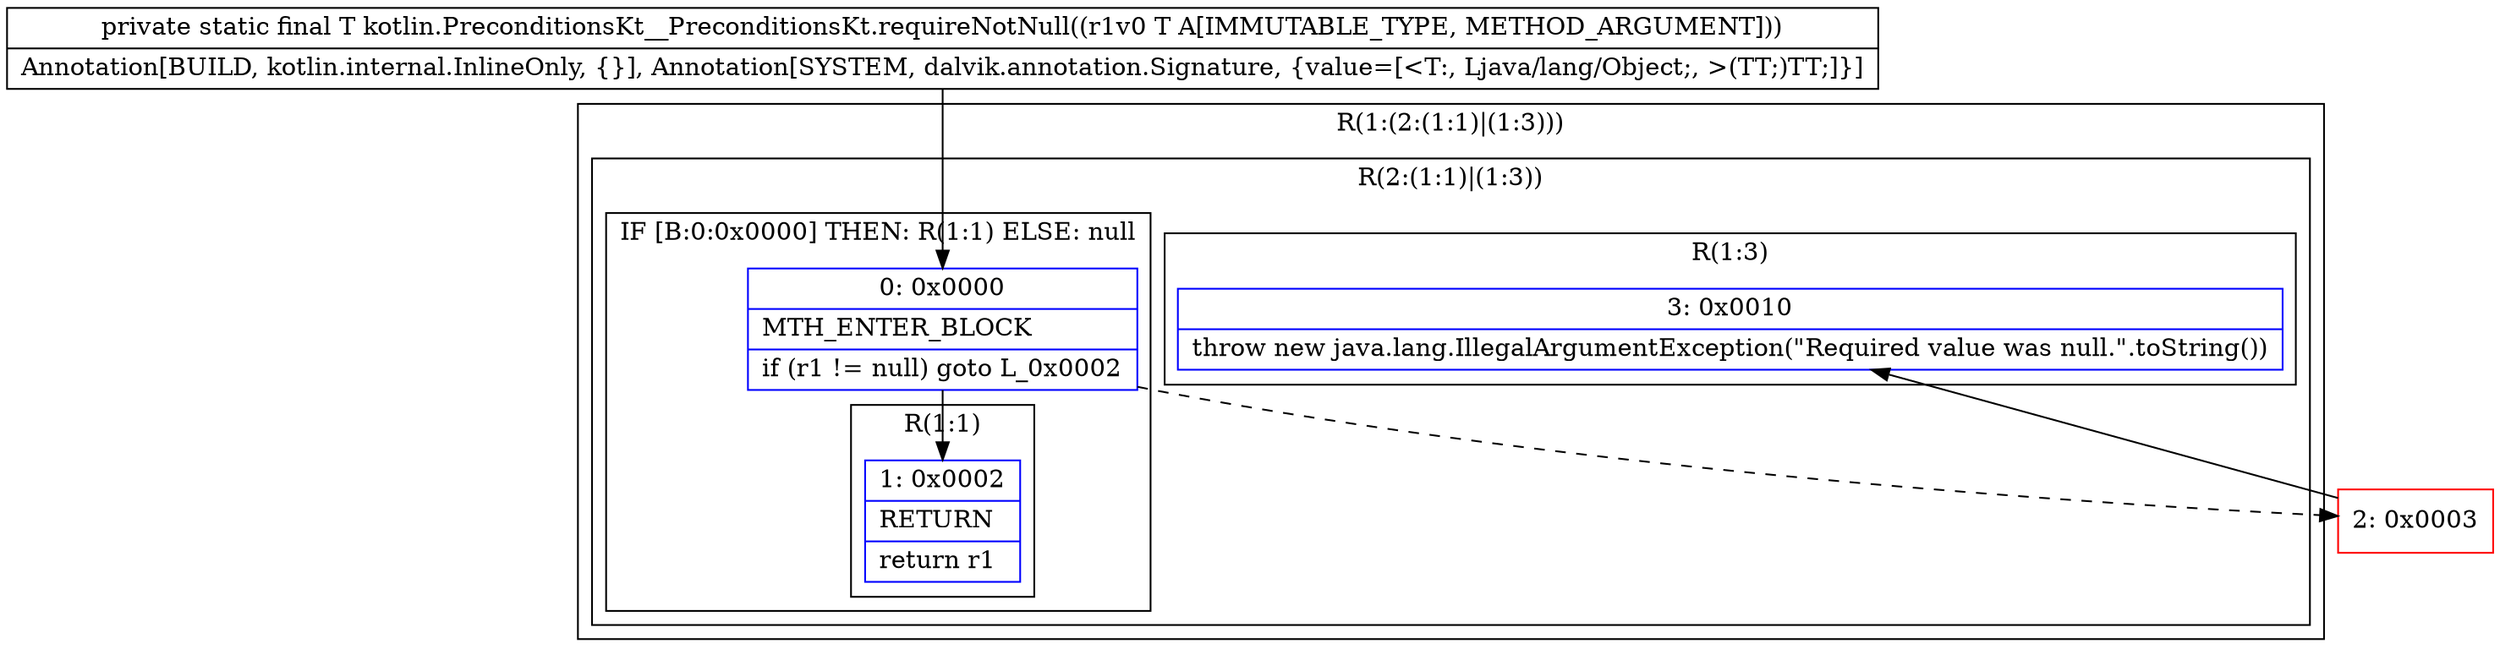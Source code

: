 digraph "CFG forkotlin.PreconditionsKt__PreconditionsKt.requireNotNull(Ljava\/lang\/Object;)Ljava\/lang\/Object;" {
subgraph cluster_Region_1587372049 {
label = "R(1:(2:(1:1)|(1:3)))";
node [shape=record,color=blue];
subgraph cluster_Region_2053581614 {
label = "R(2:(1:1)|(1:3))";
node [shape=record,color=blue];
subgraph cluster_IfRegion_30363933 {
label = "IF [B:0:0x0000] THEN: R(1:1) ELSE: null";
node [shape=record,color=blue];
Node_0 [shape=record,label="{0\:\ 0x0000|MTH_ENTER_BLOCK\l|if (r1 != null) goto L_0x0002\l}"];
subgraph cluster_Region_1457855816 {
label = "R(1:1)";
node [shape=record,color=blue];
Node_1 [shape=record,label="{1\:\ 0x0002|RETURN\l|return r1\l}"];
}
}
subgraph cluster_Region_1674404461 {
label = "R(1:3)";
node [shape=record,color=blue];
Node_3 [shape=record,label="{3\:\ 0x0010|throw new java.lang.IllegalArgumentException(\"Required value was null.\".toString())\l}"];
}
}
}
Node_2 [shape=record,color=red,label="{2\:\ 0x0003}"];
MethodNode[shape=record,label="{private static final T kotlin.PreconditionsKt__PreconditionsKt.requireNotNull((r1v0 T A[IMMUTABLE_TYPE, METHOD_ARGUMENT]))  | Annotation[BUILD, kotlin.internal.InlineOnly, \{\}], Annotation[SYSTEM, dalvik.annotation.Signature, \{value=[\<T:, Ljava\/lang\/Object;, \>(TT;)TT;]\}]\l}"];
MethodNode -> Node_0;
Node_0 -> Node_1;
Node_0 -> Node_2[style=dashed];
Node_2 -> Node_3;
}

